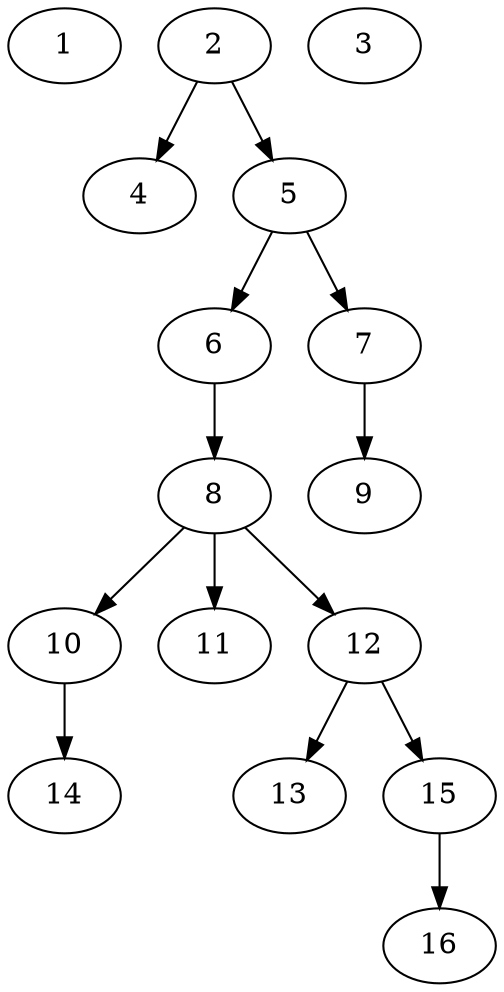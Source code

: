 // DAG (tier=1-easy, mode=data, n=16, ccr=0.340, fat=0.464, density=0.355, regular=0.787, jump=0.004, mindata=1048576, maxdata=8388608)
// DAG automatically generated by daggen at Sun Aug 24 16:33:33 2025
// /home/ermia/Project/Environments/daggen/bin/daggen --dot --ccr 0.340 --fat 0.464 --regular 0.787 --density 0.355 --jump 0.004 --mindata 1048576 --maxdata 8388608 -n 16 
digraph G {
  1 [size="220637128202544640", alpha="0.10", expect_size="110318564101272320"]
  2 [size="139934160893509632000", alpha="0.17", expect_size="69967080446754816000"]
  2 -> 4 [size ="215628329779200"]
  2 -> 5 [size ="215628329779200"]
  3 [size="438471776363545024", alpha="0.01", expect_size="219235888181772512"]
  4 [size="15960139225344716", alpha="0.12", expect_size="7980069612672358"]
  5 [size="22922419940307224", alpha="0.07", expect_size="11461209970153612"]
  5 -> 6 [size ="456880501555200"]
  5 -> 7 [size ="456880501555200"]
  6 [size="21211714144015404", alpha="0.17", expect_size="10605857072007702"]
  6 -> 8 [size ="414926464090112"]
  7 [size="4404392477529034", alpha="0.00", expect_size="2202196238764517"]
  7 -> 9 [size ="213761059192832"]
  8 [size="25889923813088604", alpha="0.03", expect_size="12944961906544302"]
  8 -> 10 [size ="426092036882432"]
  8 -> 11 [size ="426092036882432"]
  8 -> 12 [size ="426092036882432"]
  9 [size="428088255204818944000", alpha="0.09", expect_size="214044127602409472000"]
  10 [size="52988160368832152", alpha="0.13", expect_size="26494080184416076"]
  10 -> 14 [size ="33823404326912"]
  11 [size="94255307231863216", alpha="0.01", expect_size="47127653615931608"]
  12 [size="418191089968223552", alpha="0.17", expect_size="209095544984111776"]
  12 -> 13 [size ="549561500172288"]
  12 -> 15 [size ="549561500172288"]
  13 [size="456072116139104141312", alpha="0.15", expect_size="228036058069552070656"]
  14 [size="321460139560192320", alpha="0.19", expect_size="160730069780096160"]
  15 [size="91014745344346464", alpha="0.01", expect_size="45507372672173232"]
  15 -> 16 [size ="46602483924992"]
  16 [size="13495979268603850", alpha="0.10", expect_size="6747989634301925"]
}